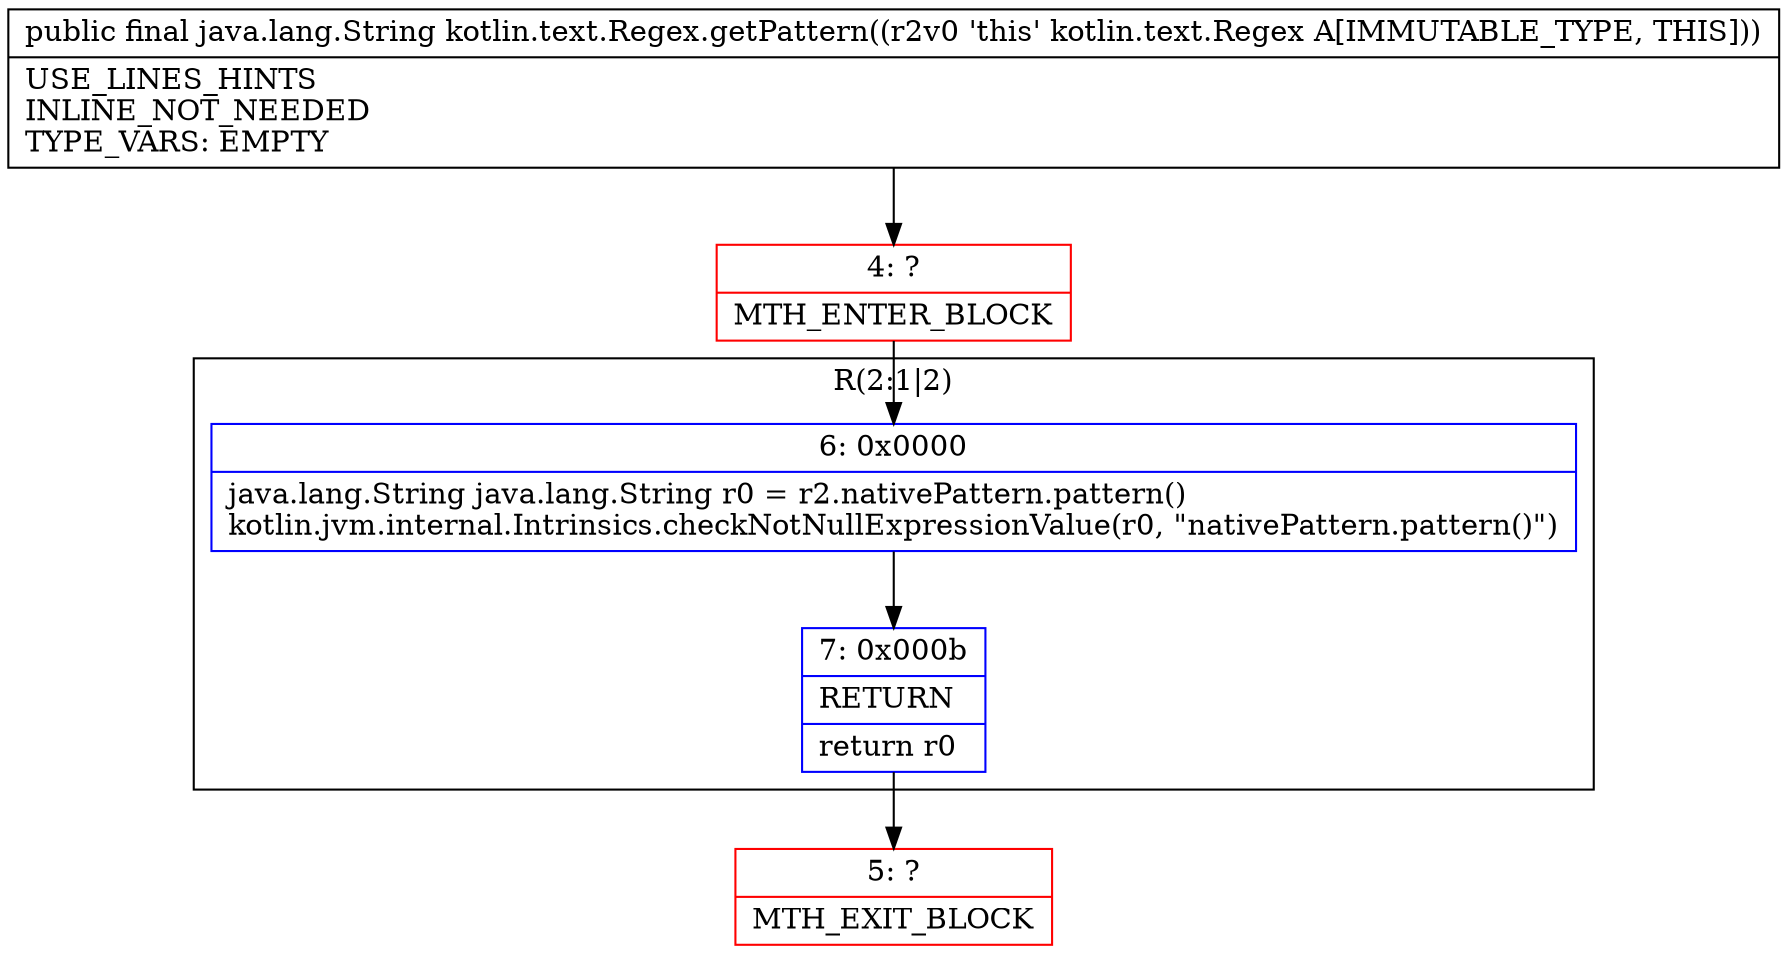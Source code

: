 digraph "CFG forkotlin.text.Regex.getPattern()Ljava\/lang\/String;" {
subgraph cluster_Region_497523315 {
label = "R(2:1|2)";
node [shape=record,color=blue];
Node_6 [shape=record,label="{6\:\ 0x0000|java.lang.String java.lang.String r0 = r2.nativePattern.pattern()\lkotlin.jvm.internal.Intrinsics.checkNotNullExpressionValue(r0, \"nativePattern.pattern()\")\l}"];
Node_7 [shape=record,label="{7\:\ 0x000b|RETURN\l|return r0\l}"];
}
Node_4 [shape=record,color=red,label="{4\:\ ?|MTH_ENTER_BLOCK\l}"];
Node_5 [shape=record,color=red,label="{5\:\ ?|MTH_EXIT_BLOCK\l}"];
MethodNode[shape=record,label="{public final java.lang.String kotlin.text.Regex.getPattern((r2v0 'this' kotlin.text.Regex A[IMMUTABLE_TYPE, THIS]))  | USE_LINES_HINTS\lINLINE_NOT_NEEDED\lTYPE_VARS: EMPTY\l}"];
MethodNode -> Node_4;Node_6 -> Node_7;
Node_7 -> Node_5;
Node_4 -> Node_6;
}

